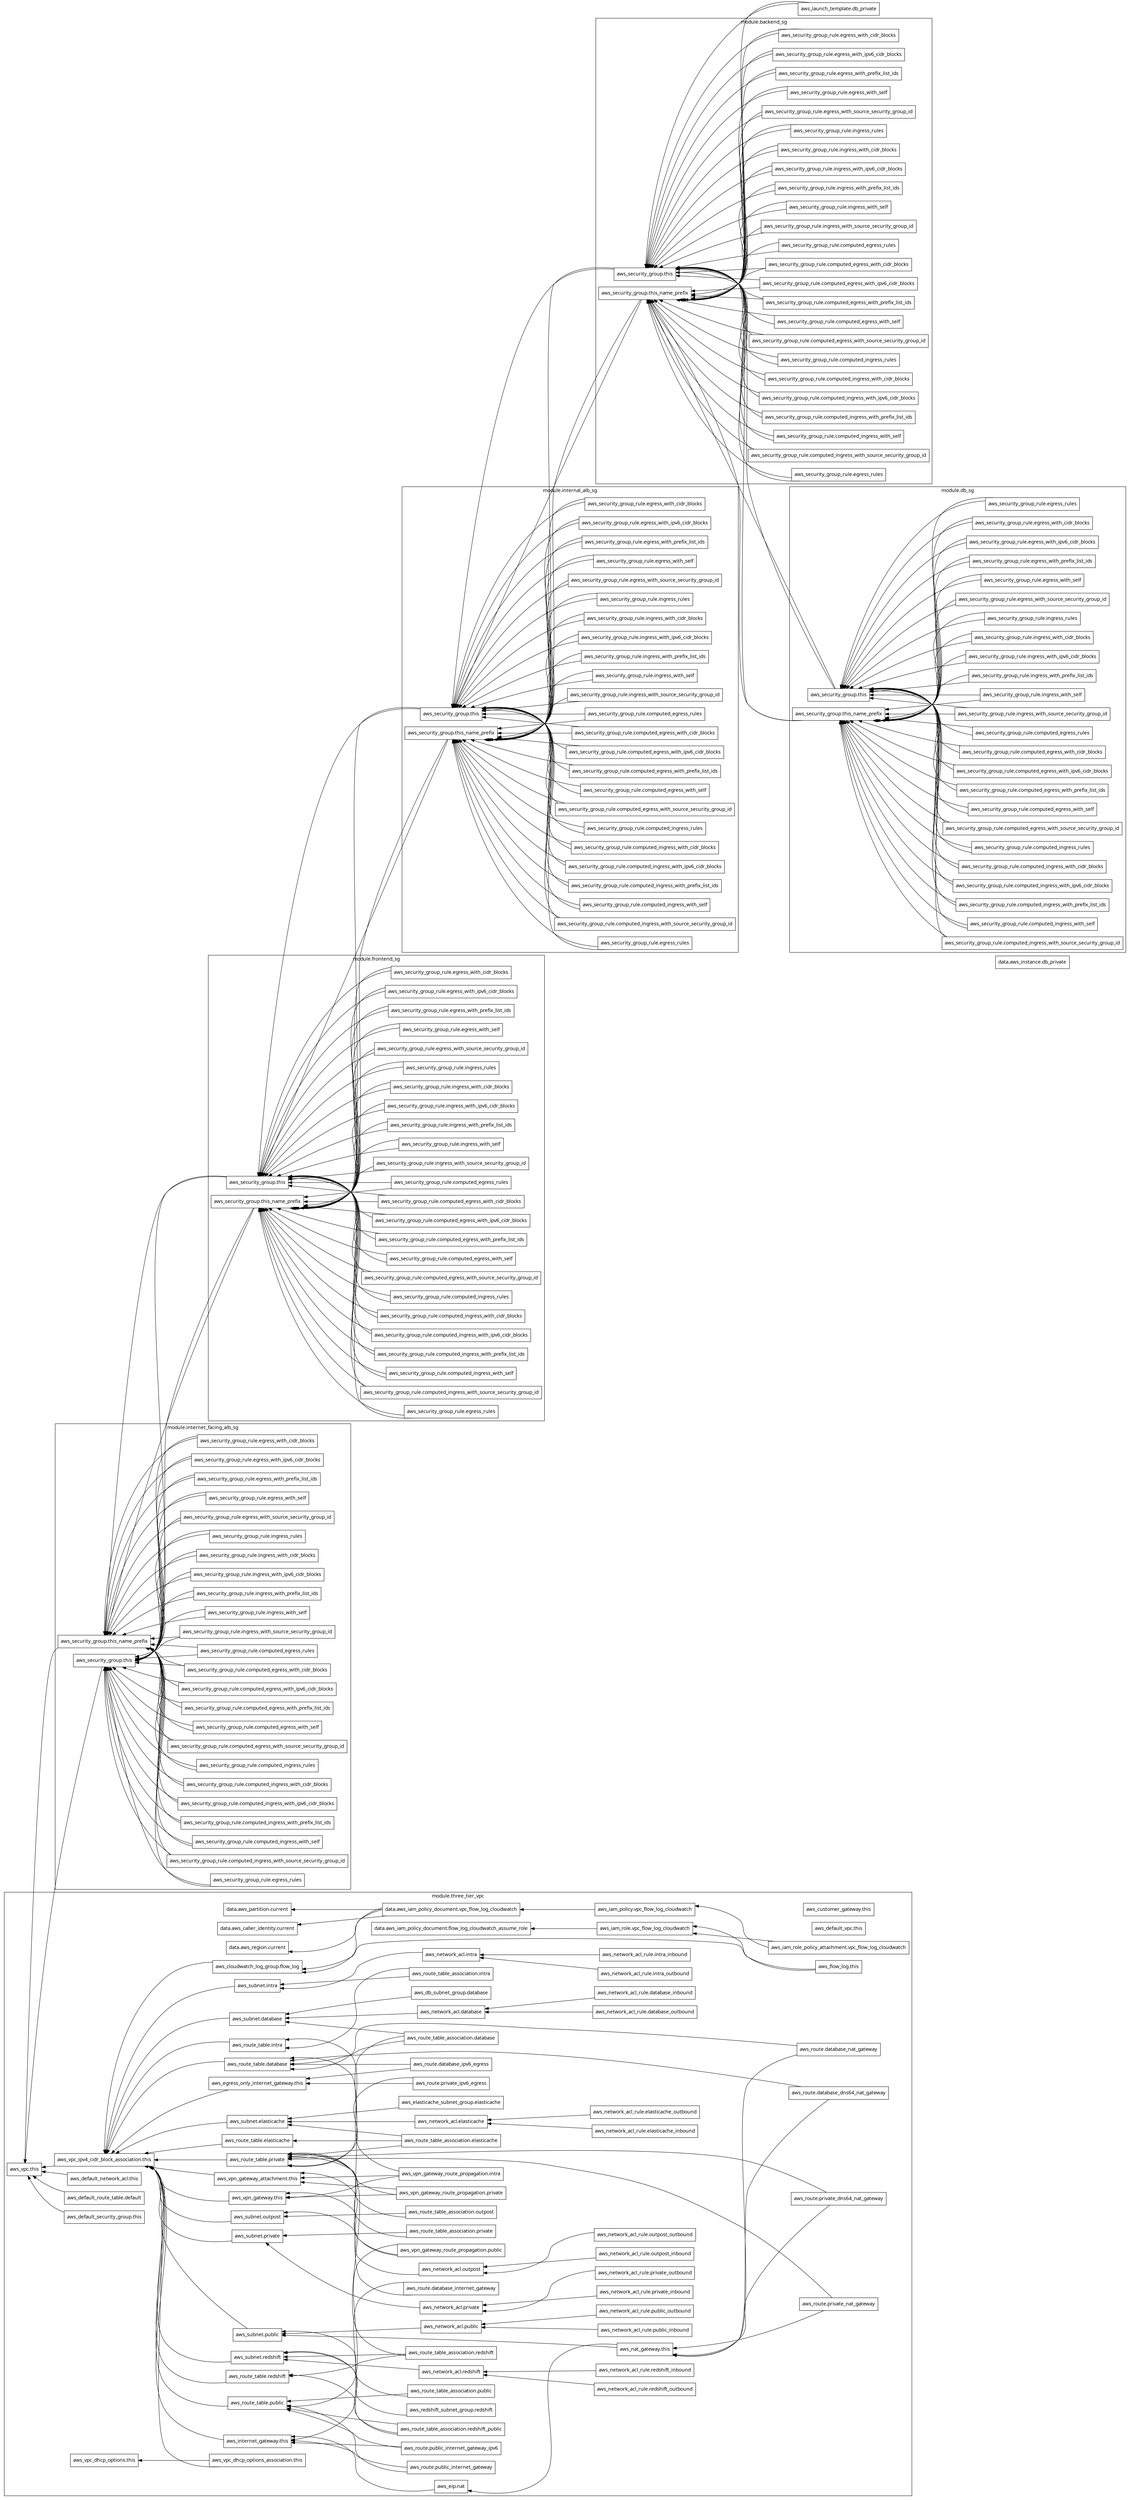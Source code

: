 digraph G {
  rankdir = "RL";
  node [shape = rect, fontname = "sans-serif"];
  "data.aws_instance.db_private" [label="data.aws_instance.db_private"];
  "aws_launch_template.db_private" [label="aws_launch_template.db_private"];
  subgraph "cluster_module.backend_sg" {
    label = "module.backend_sg"
    fontname = "sans-serif"
    "module.backend_sg.aws_security_group.this" [label="aws_security_group.this"];
    "module.backend_sg.aws_security_group.this_name_prefix" [label="aws_security_group.this_name_prefix"];
    "module.backend_sg.aws_security_group_rule.computed_egress_rules" [label="aws_security_group_rule.computed_egress_rules"];
    "module.backend_sg.aws_security_group_rule.computed_egress_with_cidr_blocks" [label="aws_security_group_rule.computed_egress_with_cidr_blocks"];
    "module.backend_sg.aws_security_group_rule.computed_egress_with_ipv6_cidr_blocks" [label="aws_security_group_rule.computed_egress_with_ipv6_cidr_blocks"];
    "module.backend_sg.aws_security_group_rule.computed_egress_with_prefix_list_ids" [label="aws_security_group_rule.computed_egress_with_prefix_list_ids"];
    "module.backend_sg.aws_security_group_rule.computed_egress_with_self" [label="aws_security_group_rule.computed_egress_with_self"];
    "module.backend_sg.aws_security_group_rule.computed_egress_with_source_security_group_id" [label="aws_security_group_rule.computed_egress_with_source_security_group_id"];
    "module.backend_sg.aws_security_group_rule.computed_ingress_rules" [label="aws_security_group_rule.computed_ingress_rules"];
    "module.backend_sg.aws_security_group_rule.computed_ingress_with_cidr_blocks" [label="aws_security_group_rule.computed_ingress_with_cidr_blocks"];
    "module.backend_sg.aws_security_group_rule.computed_ingress_with_ipv6_cidr_blocks" [label="aws_security_group_rule.computed_ingress_with_ipv6_cidr_blocks"];
    "module.backend_sg.aws_security_group_rule.computed_ingress_with_prefix_list_ids" [label="aws_security_group_rule.computed_ingress_with_prefix_list_ids"];
    "module.backend_sg.aws_security_group_rule.computed_ingress_with_self" [label="aws_security_group_rule.computed_ingress_with_self"];
    "module.backend_sg.aws_security_group_rule.computed_ingress_with_source_security_group_id" [label="aws_security_group_rule.computed_ingress_with_source_security_group_id"];
    "module.backend_sg.aws_security_group_rule.egress_rules" [label="aws_security_group_rule.egress_rules"];
    "module.backend_sg.aws_security_group_rule.egress_with_cidr_blocks" [label="aws_security_group_rule.egress_with_cidr_blocks"];
    "module.backend_sg.aws_security_group_rule.egress_with_ipv6_cidr_blocks" [label="aws_security_group_rule.egress_with_ipv6_cidr_blocks"];
    "module.backend_sg.aws_security_group_rule.egress_with_prefix_list_ids" [label="aws_security_group_rule.egress_with_prefix_list_ids"];
    "module.backend_sg.aws_security_group_rule.egress_with_self" [label="aws_security_group_rule.egress_with_self"];
    "module.backend_sg.aws_security_group_rule.egress_with_source_security_group_id" [label="aws_security_group_rule.egress_with_source_security_group_id"];
    "module.backend_sg.aws_security_group_rule.ingress_rules" [label="aws_security_group_rule.ingress_rules"];
    "module.backend_sg.aws_security_group_rule.ingress_with_cidr_blocks" [label="aws_security_group_rule.ingress_with_cidr_blocks"];
    "module.backend_sg.aws_security_group_rule.ingress_with_ipv6_cidr_blocks" [label="aws_security_group_rule.ingress_with_ipv6_cidr_blocks"];
    "module.backend_sg.aws_security_group_rule.ingress_with_prefix_list_ids" [label="aws_security_group_rule.ingress_with_prefix_list_ids"];
    "module.backend_sg.aws_security_group_rule.ingress_with_self" [label="aws_security_group_rule.ingress_with_self"];
    "module.backend_sg.aws_security_group_rule.ingress_with_source_security_group_id" [label="aws_security_group_rule.ingress_with_source_security_group_id"];
  }
  subgraph "cluster_module.db_sg" {
    label = "module.db_sg"
    fontname = "sans-serif"
    "module.db_sg.aws_security_group.this" [label="aws_security_group.this"];
    "module.db_sg.aws_security_group.this_name_prefix" [label="aws_security_group.this_name_prefix"];
    "module.db_sg.aws_security_group_rule.computed_egress_rules" [label="aws_security_group_rule.computed_egress_rules"];
    "module.db_sg.aws_security_group_rule.computed_egress_with_cidr_blocks" [label="aws_security_group_rule.computed_egress_with_cidr_blocks"];
    "module.db_sg.aws_security_group_rule.computed_egress_with_ipv6_cidr_blocks" [label="aws_security_group_rule.computed_egress_with_ipv6_cidr_blocks"];
    "module.db_sg.aws_security_group_rule.computed_egress_with_prefix_list_ids" [label="aws_security_group_rule.computed_egress_with_prefix_list_ids"];
    "module.db_sg.aws_security_group_rule.computed_egress_with_self" [label="aws_security_group_rule.computed_egress_with_self"];
    "module.db_sg.aws_security_group_rule.computed_egress_with_source_security_group_id" [label="aws_security_group_rule.computed_egress_with_source_security_group_id"];
    "module.db_sg.aws_security_group_rule.computed_ingress_rules" [label="aws_security_group_rule.computed_ingress_rules"];
    "module.db_sg.aws_security_group_rule.computed_ingress_with_cidr_blocks" [label="aws_security_group_rule.computed_ingress_with_cidr_blocks"];
    "module.db_sg.aws_security_group_rule.computed_ingress_with_ipv6_cidr_blocks" [label="aws_security_group_rule.computed_ingress_with_ipv6_cidr_blocks"];
    "module.db_sg.aws_security_group_rule.computed_ingress_with_prefix_list_ids" [label="aws_security_group_rule.computed_ingress_with_prefix_list_ids"];
    "module.db_sg.aws_security_group_rule.computed_ingress_with_self" [label="aws_security_group_rule.computed_ingress_with_self"];
    "module.db_sg.aws_security_group_rule.computed_ingress_with_source_security_group_id" [label="aws_security_group_rule.computed_ingress_with_source_security_group_id"];
    "module.db_sg.aws_security_group_rule.egress_rules" [label="aws_security_group_rule.egress_rules"];
    "module.db_sg.aws_security_group_rule.egress_with_cidr_blocks" [label="aws_security_group_rule.egress_with_cidr_blocks"];
    "module.db_sg.aws_security_group_rule.egress_with_ipv6_cidr_blocks" [label="aws_security_group_rule.egress_with_ipv6_cidr_blocks"];
    "module.db_sg.aws_security_group_rule.egress_with_prefix_list_ids" [label="aws_security_group_rule.egress_with_prefix_list_ids"];
    "module.db_sg.aws_security_group_rule.egress_with_self" [label="aws_security_group_rule.egress_with_self"];
    "module.db_sg.aws_security_group_rule.egress_with_source_security_group_id" [label="aws_security_group_rule.egress_with_source_security_group_id"];
    "module.db_sg.aws_security_group_rule.ingress_rules" [label="aws_security_group_rule.ingress_rules"];
    "module.db_sg.aws_security_group_rule.ingress_with_cidr_blocks" [label="aws_security_group_rule.ingress_with_cidr_blocks"];
    "module.db_sg.aws_security_group_rule.ingress_with_ipv6_cidr_blocks" [label="aws_security_group_rule.ingress_with_ipv6_cidr_blocks"];
    "module.db_sg.aws_security_group_rule.ingress_with_prefix_list_ids" [label="aws_security_group_rule.ingress_with_prefix_list_ids"];
    "module.db_sg.aws_security_group_rule.ingress_with_self" [label="aws_security_group_rule.ingress_with_self"];
    "module.db_sg.aws_security_group_rule.ingress_with_source_security_group_id" [label="aws_security_group_rule.ingress_with_source_security_group_id"];
  }
  subgraph "cluster_module.frontend_sg" {
    label = "module.frontend_sg"
    fontname = "sans-serif"
    "module.frontend_sg.aws_security_group.this" [label="aws_security_group.this"];
    "module.frontend_sg.aws_security_group.this_name_prefix" [label="aws_security_group.this_name_prefix"];
    "module.frontend_sg.aws_security_group_rule.computed_egress_rules" [label="aws_security_group_rule.computed_egress_rules"];
    "module.frontend_sg.aws_security_group_rule.computed_egress_with_cidr_blocks" [label="aws_security_group_rule.computed_egress_with_cidr_blocks"];
    "module.frontend_sg.aws_security_group_rule.computed_egress_with_ipv6_cidr_blocks" [label="aws_security_group_rule.computed_egress_with_ipv6_cidr_blocks"];
    "module.frontend_sg.aws_security_group_rule.computed_egress_with_prefix_list_ids" [label="aws_security_group_rule.computed_egress_with_prefix_list_ids"];
    "module.frontend_sg.aws_security_group_rule.computed_egress_with_self" [label="aws_security_group_rule.computed_egress_with_self"];
    "module.frontend_sg.aws_security_group_rule.computed_egress_with_source_security_group_id" [label="aws_security_group_rule.computed_egress_with_source_security_group_id"];
    "module.frontend_sg.aws_security_group_rule.computed_ingress_rules" [label="aws_security_group_rule.computed_ingress_rules"];
    "module.frontend_sg.aws_security_group_rule.computed_ingress_with_cidr_blocks" [label="aws_security_group_rule.computed_ingress_with_cidr_blocks"];
    "module.frontend_sg.aws_security_group_rule.computed_ingress_with_ipv6_cidr_blocks" [label="aws_security_group_rule.computed_ingress_with_ipv6_cidr_blocks"];
    "module.frontend_sg.aws_security_group_rule.computed_ingress_with_prefix_list_ids" [label="aws_security_group_rule.computed_ingress_with_prefix_list_ids"];
    "module.frontend_sg.aws_security_group_rule.computed_ingress_with_self" [label="aws_security_group_rule.computed_ingress_with_self"];
    "module.frontend_sg.aws_security_group_rule.computed_ingress_with_source_security_group_id" [label="aws_security_group_rule.computed_ingress_with_source_security_group_id"];
    "module.frontend_sg.aws_security_group_rule.egress_rules" [label="aws_security_group_rule.egress_rules"];
    "module.frontend_sg.aws_security_group_rule.egress_with_cidr_blocks" [label="aws_security_group_rule.egress_with_cidr_blocks"];
    "module.frontend_sg.aws_security_group_rule.egress_with_ipv6_cidr_blocks" [label="aws_security_group_rule.egress_with_ipv6_cidr_blocks"];
    "module.frontend_sg.aws_security_group_rule.egress_with_prefix_list_ids" [label="aws_security_group_rule.egress_with_prefix_list_ids"];
    "module.frontend_sg.aws_security_group_rule.egress_with_self" [label="aws_security_group_rule.egress_with_self"];
    "module.frontend_sg.aws_security_group_rule.egress_with_source_security_group_id" [label="aws_security_group_rule.egress_with_source_security_group_id"];
    "module.frontend_sg.aws_security_group_rule.ingress_rules" [label="aws_security_group_rule.ingress_rules"];
    "module.frontend_sg.aws_security_group_rule.ingress_with_cidr_blocks" [label="aws_security_group_rule.ingress_with_cidr_blocks"];
    "module.frontend_sg.aws_security_group_rule.ingress_with_ipv6_cidr_blocks" [label="aws_security_group_rule.ingress_with_ipv6_cidr_blocks"];
    "module.frontend_sg.aws_security_group_rule.ingress_with_prefix_list_ids" [label="aws_security_group_rule.ingress_with_prefix_list_ids"];
    "module.frontend_sg.aws_security_group_rule.ingress_with_self" [label="aws_security_group_rule.ingress_with_self"];
    "module.frontend_sg.aws_security_group_rule.ingress_with_source_security_group_id" [label="aws_security_group_rule.ingress_with_source_security_group_id"];
  }
  subgraph "cluster_module.internal_alb_sg" {
    label = "module.internal_alb_sg"
    fontname = "sans-serif"
    "module.internal_alb_sg.aws_security_group.this" [label="aws_security_group.this"];
    "module.internal_alb_sg.aws_security_group.this_name_prefix" [label="aws_security_group.this_name_prefix"];
    "module.internal_alb_sg.aws_security_group_rule.computed_egress_rules" [label="aws_security_group_rule.computed_egress_rules"];
    "module.internal_alb_sg.aws_security_group_rule.computed_egress_with_cidr_blocks" [label="aws_security_group_rule.computed_egress_with_cidr_blocks"];
    "module.internal_alb_sg.aws_security_group_rule.computed_egress_with_ipv6_cidr_blocks" [label="aws_security_group_rule.computed_egress_with_ipv6_cidr_blocks"];
    "module.internal_alb_sg.aws_security_group_rule.computed_egress_with_prefix_list_ids" [label="aws_security_group_rule.computed_egress_with_prefix_list_ids"];
    "module.internal_alb_sg.aws_security_group_rule.computed_egress_with_self" [label="aws_security_group_rule.computed_egress_with_self"];
    "module.internal_alb_sg.aws_security_group_rule.computed_egress_with_source_security_group_id" [label="aws_security_group_rule.computed_egress_with_source_security_group_id"];
    "module.internal_alb_sg.aws_security_group_rule.computed_ingress_rules" [label="aws_security_group_rule.computed_ingress_rules"];
    "module.internal_alb_sg.aws_security_group_rule.computed_ingress_with_cidr_blocks" [label="aws_security_group_rule.computed_ingress_with_cidr_blocks"];
    "module.internal_alb_sg.aws_security_group_rule.computed_ingress_with_ipv6_cidr_blocks" [label="aws_security_group_rule.computed_ingress_with_ipv6_cidr_blocks"];
    "module.internal_alb_sg.aws_security_group_rule.computed_ingress_with_prefix_list_ids" [label="aws_security_group_rule.computed_ingress_with_prefix_list_ids"];
    "module.internal_alb_sg.aws_security_group_rule.computed_ingress_with_self" [label="aws_security_group_rule.computed_ingress_with_self"];
    "module.internal_alb_sg.aws_security_group_rule.computed_ingress_with_source_security_group_id" [label="aws_security_group_rule.computed_ingress_with_source_security_group_id"];
    "module.internal_alb_sg.aws_security_group_rule.egress_rules" [label="aws_security_group_rule.egress_rules"];
    "module.internal_alb_sg.aws_security_group_rule.egress_with_cidr_blocks" [label="aws_security_group_rule.egress_with_cidr_blocks"];
    "module.internal_alb_sg.aws_security_group_rule.egress_with_ipv6_cidr_blocks" [label="aws_security_group_rule.egress_with_ipv6_cidr_blocks"];
    "module.internal_alb_sg.aws_security_group_rule.egress_with_prefix_list_ids" [label="aws_security_group_rule.egress_with_prefix_list_ids"];
    "module.internal_alb_sg.aws_security_group_rule.egress_with_self" [label="aws_security_group_rule.egress_with_self"];
    "module.internal_alb_sg.aws_security_group_rule.egress_with_source_security_group_id" [label="aws_security_group_rule.egress_with_source_security_group_id"];
    "module.internal_alb_sg.aws_security_group_rule.ingress_rules" [label="aws_security_group_rule.ingress_rules"];
    "module.internal_alb_sg.aws_security_group_rule.ingress_with_cidr_blocks" [label="aws_security_group_rule.ingress_with_cidr_blocks"];
    "module.internal_alb_sg.aws_security_group_rule.ingress_with_ipv6_cidr_blocks" [label="aws_security_group_rule.ingress_with_ipv6_cidr_blocks"];
    "module.internal_alb_sg.aws_security_group_rule.ingress_with_prefix_list_ids" [label="aws_security_group_rule.ingress_with_prefix_list_ids"];
    "module.internal_alb_sg.aws_security_group_rule.ingress_with_self" [label="aws_security_group_rule.ingress_with_self"];
    "module.internal_alb_sg.aws_security_group_rule.ingress_with_source_security_group_id" [label="aws_security_group_rule.ingress_with_source_security_group_id"];
  }
  subgraph "cluster_module.internet_facing_alb_sg" {
    label = "module.internet_facing_alb_sg"
    fontname = "sans-serif"
    "module.internet_facing_alb_sg.aws_security_group.this" [label="aws_security_group.this"];
    "module.internet_facing_alb_sg.aws_security_group.this_name_prefix" [label="aws_security_group.this_name_prefix"];
    "module.internet_facing_alb_sg.aws_security_group_rule.computed_egress_rules" [label="aws_security_group_rule.computed_egress_rules"];
    "module.internet_facing_alb_sg.aws_security_group_rule.computed_egress_with_cidr_blocks" [label="aws_security_group_rule.computed_egress_with_cidr_blocks"];
    "module.internet_facing_alb_sg.aws_security_group_rule.computed_egress_with_ipv6_cidr_blocks" [label="aws_security_group_rule.computed_egress_with_ipv6_cidr_blocks"];
    "module.internet_facing_alb_sg.aws_security_group_rule.computed_egress_with_prefix_list_ids" [label="aws_security_group_rule.computed_egress_with_prefix_list_ids"];
    "module.internet_facing_alb_sg.aws_security_group_rule.computed_egress_with_self" [label="aws_security_group_rule.computed_egress_with_self"];
    "module.internet_facing_alb_sg.aws_security_group_rule.computed_egress_with_source_security_group_id" [label="aws_security_group_rule.computed_egress_with_source_security_group_id"];
    "module.internet_facing_alb_sg.aws_security_group_rule.computed_ingress_rules" [label="aws_security_group_rule.computed_ingress_rules"];
    "module.internet_facing_alb_sg.aws_security_group_rule.computed_ingress_with_cidr_blocks" [label="aws_security_group_rule.computed_ingress_with_cidr_blocks"];
    "module.internet_facing_alb_sg.aws_security_group_rule.computed_ingress_with_ipv6_cidr_blocks" [label="aws_security_group_rule.computed_ingress_with_ipv6_cidr_blocks"];
    "module.internet_facing_alb_sg.aws_security_group_rule.computed_ingress_with_prefix_list_ids" [label="aws_security_group_rule.computed_ingress_with_prefix_list_ids"];
    "module.internet_facing_alb_sg.aws_security_group_rule.computed_ingress_with_self" [label="aws_security_group_rule.computed_ingress_with_self"];
    "module.internet_facing_alb_sg.aws_security_group_rule.computed_ingress_with_source_security_group_id" [label="aws_security_group_rule.computed_ingress_with_source_security_group_id"];
    "module.internet_facing_alb_sg.aws_security_group_rule.egress_rules" [label="aws_security_group_rule.egress_rules"];
    "module.internet_facing_alb_sg.aws_security_group_rule.egress_with_cidr_blocks" [label="aws_security_group_rule.egress_with_cidr_blocks"];
    "module.internet_facing_alb_sg.aws_security_group_rule.egress_with_ipv6_cidr_blocks" [label="aws_security_group_rule.egress_with_ipv6_cidr_blocks"];
    "module.internet_facing_alb_sg.aws_security_group_rule.egress_with_prefix_list_ids" [label="aws_security_group_rule.egress_with_prefix_list_ids"];
    "module.internet_facing_alb_sg.aws_security_group_rule.egress_with_self" [label="aws_security_group_rule.egress_with_self"];
    "module.internet_facing_alb_sg.aws_security_group_rule.egress_with_source_security_group_id" [label="aws_security_group_rule.egress_with_source_security_group_id"];
    "module.internet_facing_alb_sg.aws_security_group_rule.ingress_rules" [label="aws_security_group_rule.ingress_rules"];
    "module.internet_facing_alb_sg.aws_security_group_rule.ingress_with_cidr_blocks" [label="aws_security_group_rule.ingress_with_cidr_blocks"];
    "module.internet_facing_alb_sg.aws_security_group_rule.ingress_with_ipv6_cidr_blocks" [label="aws_security_group_rule.ingress_with_ipv6_cidr_blocks"];
    "module.internet_facing_alb_sg.aws_security_group_rule.ingress_with_prefix_list_ids" [label="aws_security_group_rule.ingress_with_prefix_list_ids"];
    "module.internet_facing_alb_sg.aws_security_group_rule.ingress_with_self" [label="aws_security_group_rule.ingress_with_self"];
    "module.internet_facing_alb_sg.aws_security_group_rule.ingress_with_source_security_group_id" [label="aws_security_group_rule.ingress_with_source_security_group_id"];
  }
  subgraph "cluster_module.three_tier_vpc" {
    label = "module.three_tier_vpc"
    fontname = "sans-serif"
    "module.three_tier_vpc.data.aws_caller_identity.current" [label="data.aws_caller_identity.current"];
    "module.three_tier_vpc.data.aws_iam_policy_document.flow_log_cloudwatch_assume_role" [label="data.aws_iam_policy_document.flow_log_cloudwatch_assume_role"];
    "module.three_tier_vpc.data.aws_iam_policy_document.vpc_flow_log_cloudwatch" [label="data.aws_iam_policy_document.vpc_flow_log_cloudwatch"];
    "module.three_tier_vpc.data.aws_partition.current" [label="data.aws_partition.current"];
    "module.three_tier_vpc.data.aws_region.current" [label="data.aws_region.current"];
    "module.three_tier_vpc.aws_cloudwatch_log_group.flow_log" [label="aws_cloudwatch_log_group.flow_log"];
    "module.three_tier_vpc.aws_customer_gateway.this" [label="aws_customer_gateway.this"];
    "module.three_tier_vpc.aws_db_subnet_group.database" [label="aws_db_subnet_group.database"];
    "module.three_tier_vpc.aws_default_network_acl.this" [label="aws_default_network_acl.this"];
    "module.three_tier_vpc.aws_default_route_table.default" [label="aws_default_route_table.default"];
    "module.three_tier_vpc.aws_default_security_group.this" [label="aws_default_security_group.this"];
    "module.three_tier_vpc.aws_default_vpc.this" [label="aws_default_vpc.this"];
    "module.three_tier_vpc.aws_egress_only_internet_gateway.this" [label="aws_egress_only_internet_gateway.this"];
    "module.three_tier_vpc.aws_eip.nat" [label="aws_eip.nat"];
    "module.three_tier_vpc.aws_elasticache_subnet_group.elasticache" [label="aws_elasticache_subnet_group.elasticache"];
    "module.three_tier_vpc.aws_flow_log.this" [label="aws_flow_log.this"];
    "module.three_tier_vpc.aws_iam_policy.vpc_flow_log_cloudwatch" [label="aws_iam_policy.vpc_flow_log_cloudwatch"];
    "module.three_tier_vpc.aws_iam_role.vpc_flow_log_cloudwatch" [label="aws_iam_role.vpc_flow_log_cloudwatch"];
    "module.three_tier_vpc.aws_iam_role_policy_attachment.vpc_flow_log_cloudwatch" [label="aws_iam_role_policy_attachment.vpc_flow_log_cloudwatch"];
    "module.three_tier_vpc.aws_internet_gateway.this" [label="aws_internet_gateway.this"];
    "module.three_tier_vpc.aws_nat_gateway.this" [label="aws_nat_gateway.this"];
    "module.three_tier_vpc.aws_network_acl.database" [label="aws_network_acl.database"];
    "module.three_tier_vpc.aws_network_acl.elasticache" [label="aws_network_acl.elasticache"];
    "module.three_tier_vpc.aws_network_acl.intra" [label="aws_network_acl.intra"];
    "module.three_tier_vpc.aws_network_acl.outpost" [label="aws_network_acl.outpost"];
    "module.three_tier_vpc.aws_network_acl.private" [label="aws_network_acl.private"];
    "module.three_tier_vpc.aws_network_acl.public" [label="aws_network_acl.public"];
    "module.three_tier_vpc.aws_network_acl.redshift" [label="aws_network_acl.redshift"];
    "module.three_tier_vpc.aws_network_acl_rule.database_inbound" [label="aws_network_acl_rule.database_inbound"];
    "module.three_tier_vpc.aws_network_acl_rule.database_outbound" [label="aws_network_acl_rule.database_outbound"];
    "module.three_tier_vpc.aws_network_acl_rule.elasticache_inbound" [label="aws_network_acl_rule.elasticache_inbound"];
    "module.three_tier_vpc.aws_network_acl_rule.elasticache_outbound" [label="aws_network_acl_rule.elasticache_outbound"];
    "module.three_tier_vpc.aws_network_acl_rule.intra_inbound" [label="aws_network_acl_rule.intra_inbound"];
    "module.three_tier_vpc.aws_network_acl_rule.intra_outbound" [label="aws_network_acl_rule.intra_outbound"];
    "module.three_tier_vpc.aws_network_acl_rule.outpost_inbound" [label="aws_network_acl_rule.outpost_inbound"];
    "module.three_tier_vpc.aws_network_acl_rule.outpost_outbound" [label="aws_network_acl_rule.outpost_outbound"];
    "module.three_tier_vpc.aws_network_acl_rule.private_inbound" [label="aws_network_acl_rule.private_inbound"];
    "module.three_tier_vpc.aws_network_acl_rule.private_outbound" [label="aws_network_acl_rule.private_outbound"];
    "module.three_tier_vpc.aws_network_acl_rule.public_inbound" [label="aws_network_acl_rule.public_inbound"];
    "module.three_tier_vpc.aws_network_acl_rule.public_outbound" [label="aws_network_acl_rule.public_outbound"];
    "module.three_tier_vpc.aws_network_acl_rule.redshift_inbound" [label="aws_network_acl_rule.redshift_inbound"];
    "module.three_tier_vpc.aws_network_acl_rule.redshift_outbound" [label="aws_network_acl_rule.redshift_outbound"];
    "module.three_tier_vpc.aws_redshift_subnet_group.redshift" [label="aws_redshift_subnet_group.redshift"];
    "module.three_tier_vpc.aws_route.database_dns64_nat_gateway" [label="aws_route.database_dns64_nat_gateway"];
    "module.three_tier_vpc.aws_route.database_internet_gateway" [label="aws_route.database_internet_gateway"];
    "module.three_tier_vpc.aws_route.database_ipv6_egress" [label="aws_route.database_ipv6_egress"];
    "module.three_tier_vpc.aws_route.database_nat_gateway" [label="aws_route.database_nat_gateway"];
    "module.three_tier_vpc.aws_route.private_dns64_nat_gateway" [label="aws_route.private_dns64_nat_gateway"];
    "module.three_tier_vpc.aws_route.private_ipv6_egress" [label="aws_route.private_ipv6_egress"];
    "module.three_tier_vpc.aws_route.private_nat_gateway" [label="aws_route.private_nat_gateway"];
    "module.three_tier_vpc.aws_route.public_internet_gateway" [label="aws_route.public_internet_gateway"];
    "module.three_tier_vpc.aws_route.public_internet_gateway_ipv6" [label="aws_route.public_internet_gateway_ipv6"];
    "module.three_tier_vpc.aws_route_table.database" [label="aws_route_table.database"];
    "module.three_tier_vpc.aws_route_table.elasticache" [label="aws_route_table.elasticache"];
    "module.three_tier_vpc.aws_route_table.intra" [label="aws_route_table.intra"];
    "module.three_tier_vpc.aws_route_table.private" [label="aws_route_table.private"];
    "module.three_tier_vpc.aws_route_table.public" [label="aws_route_table.public"];
    "module.three_tier_vpc.aws_route_table.redshift" [label="aws_route_table.redshift"];
    "module.three_tier_vpc.aws_route_table_association.database" [label="aws_route_table_association.database"];
    "module.three_tier_vpc.aws_route_table_association.elasticache" [label="aws_route_table_association.elasticache"];
    "module.three_tier_vpc.aws_route_table_association.intra" [label="aws_route_table_association.intra"];
    "module.three_tier_vpc.aws_route_table_association.outpost" [label="aws_route_table_association.outpost"];
    "module.three_tier_vpc.aws_route_table_association.private" [label="aws_route_table_association.private"];
    "module.three_tier_vpc.aws_route_table_association.public" [label="aws_route_table_association.public"];
    "module.three_tier_vpc.aws_route_table_association.redshift" [label="aws_route_table_association.redshift"];
    "module.three_tier_vpc.aws_route_table_association.redshift_public" [label="aws_route_table_association.redshift_public"];
    "module.three_tier_vpc.aws_subnet.database" [label="aws_subnet.database"];
    "module.three_tier_vpc.aws_subnet.elasticache" [label="aws_subnet.elasticache"];
    "module.three_tier_vpc.aws_subnet.intra" [label="aws_subnet.intra"];
    "module.three_tier_vpc.aws_subnet.outpost" [label="aws_subnet.outpost"];
    "module.three_tier_vpc.aws_subnet.private" [label="aws_subnet.private"];
    "module.three_tier_vpc.aws_subnet.public" [label="aws_subnet.public"];
    "module.three_tier_vpc.aws_subnet.redshift" [label="aws_subnet.redshift"];
    "module.three_tier_vpc.aws_vpc.this" [label="aws_vpc.this"];
    "module.three_tier_vpc.aws_vpc_dhcp_options.this" [label="aws_vpc_dhcp_options.this"];
    "module.three_tier_vpc.aws_vpc_dhcp_options_association.this" [label="aws_vpc_dhcp_options_association.this"];
    "module.three_tier_vpc.aws_vpc_ipv4_cidr_block_association.this" [label="aws_vpc_ipv4_cidr_block_association.this"];
    "module.three_tier_vpc.aws_vpn_gateway.this" [label="aws_vpn_gateway.this"];
    "module.three_tier_vpc.aws_vpn_gateway_attachment.this" [label="aws_vpn_gateway_attachment.this"];
    "module.three_tier_vpc.aws_vpn_gateway_route_propagation.intra" [label="aws_vpn_gateway_route_propagation.intra"];
    "module.three_tier_vpc.aws_vpn_gateway_route_propagation.private" [label="aws_vpn_gateway_route_propagation.private"];
    "module.three_tier_vpc.aws_vpn_gateway_route_propagation.public" [label="aws_vpn_gateway_route_propagation.public"];
  }
  "aws_launch_template.db_private" -> "module.backend_sg.aws_security_group.this";
  "aws_launch_template.db_private" -> "module.backend_sg.aws_security_group.this_name_prefix";
  "module.backend_sg.aws_security_group.this" -> "module.internal_alb_sg.aws_security_group.this";
  "module.backend_sg.aws_security_group.this" -> "module.internal_alb_sg.aws_security_group.this_name_prefix";
  "module.backend_sg.aws_security_group.this_name_prefix" -> "module.internal_alb_sg.aws_security_group.this";
  "module.backend_sg.aws_security_group.this_name_prefix" -> "module.internal_alb_sg.aws_security_group.this_name_prefix";
  "module.backend_sg.aws_security_group_rule.computed_egress_rules" -> "module.backend_sg.aws_security_group.this";
  "module.backend_sg.aws_security_group_rule.computed_egress_rules" -> "module.backend_sg.aws_security_group.this_name_prefix";
  "module.backend_sg.aws_security_group_rule.computed_egress_with_cidr_blocks" -> "module.backend_sg.aws_security_group.this";
  "module.backend_sg.aws_security_group_rule.computed_egress_with_cidr_blocks" -> "module.backend_sg.aws_security_group.this_name_prefix";
  "module.backend_sg.aws_security_group_rule.computed_egress_with_ipv6_cidr_blocks" -> "module.backend_sg.aws_security_group.this";
  "module.backend_sg.aws_security_group_rule.computed_egress_with_ipv6_cidr_blocks" -> "module.backend_sg.aws_security_group.this_name_prefix";
  "module.backend_sg.aws_security_group_rule.computed_egress_with_prefix_list_ids" -> "module.backend_sg.aws_security_group.this";
  "module.backend_sg.aws_security_group_rule.computed_egress_with_prefix_list_ids" -> "module.backend_sg.aws_security_group.this_name_prefix";
  "module.backend_sg.aws_security_group_rule.computed_egress_with_self" -> "module.backend_sg.aws_security_group.this";
  "module.backend_sg.aws_security_group_rule.computed_egress_with_self" -> "module.backend_sg.aws_security_group.this_name_prefix";
  "module.backend_sg.aws_security_group_rule.computed_egress_with_source_security_group_id" -> "module.backend_sg.aws_security_group.this";
  "module.backend_sg.aws_security_group_rule.computed_egress_with_source_security_group_id" -> "module.backend_sg.aws_security_group.this_name_prefix";
  "module.backend_sg.aws_security_group_rule.computed_ingress_rules" -> "module.backend_sg.aws_security_group.this";
  "module.backend_sg.aws_security_group_rule.computed_ingress_rules" -> "module.backend_sg.aws_security_group.this_name_prefix";
  "module.backend_sg.aws_security_group_rule.computed_ingress_with_cidr_blocks" -> "module.backend_sg.aws_security_group.this";
  "module.backend_sg.aws_security_group_rule.computed_ingress_with_cidr_blocks" -> "module.backend_sg.aws_security_group.this_name_prefix";
  "module.backend_sg.aws_security_group_rule.computed_ingress_with_ipv6_cidr_blocks" -> "module.backend_sg.aws_security_group.this";
  "module.backend_sg.aws_security_group_rule.computed_ingress_with_ipv6_cidr_blocks" -> "module.backend_sg.aws_security_group.this_name_prefix";
  "module.backend_sg.aws_security_group_rule.computed_ingress_with_prefix_list_ids" -> "module.backend_sg.aws_security_group.this";
  "module.backend_sg.aws_security_group_rule.computed_ingress_with_prefix_list_ids" -> "module.backend_sg.aws_security_group.this_name_prefix";
  "module.backend_sg.aws_security_group_rule.computed_ingress_with_self" -> "module.backend_sg.aws_security_group.this";
  "module.backend_sg.aws_security_group_rule.computed_ingress_with_self" -> "module.backend_sg.aws_security_group.this_name_prefix";
  "module.backend_sg.aws_security_group_rule.computed_ingress_with_source_security_group_id" -> "module.backend_sg.aws_security_group.this";
  "module.backend_sg.aws_security_group_rule.computed_ingress_with_source_security_group_id" -> "module.backend_sg.aws_security_group.this_name_prefix";
  "module.backend_sg.aws_security_group_rule.egress_rules" -> "module.backend_sg.aws_security_group.this";
  "module.backend_sg.aws_security_group_rule.egress_rules" -> "module.backend_sg.aws_security_group.this_name_prefix";
  "module.backend_sg.aws_security_group_rule.egress_with_cidr_blocks" -> "module.backend_sg.aws_security_group.this";
  "module.backend_sg.aws_security_group_rule.egress_with_cidr_blocks" -> "module.backend_sg.aws_security_group.this_name_prefix";
  "module.backend_sg.aws_security_group_rule.egress_with_ipv6_cidr_blocks" -> "module.backend_sg.aws_security_group.this";
  "module.backend_sg.aws_security_group_rule.egress_with_ipv6_cidr_blocks" -> "module.backend_sg.aws_security_group.this_name_prefix";
  "module.backend_sg.aws_security_group_rule.egress_with_prefix_list_ids" -> "module.backend_sg.aws_security_group.this";
  "module.backend_sg.aws_security_group_rule.egress_with_prefix_list_ids" -> "module.backend_sg.aws_security_group.this_name_prefix";
  "module.backend_sg.aws_security_group_rule.egress_with_self" -> "module.backend_sg.aws_security_group.this";
  "module.backend_sg.aws_security_group_rule.egress_with_self" -> "module.backend_sg.aws_security_group.this_name_prefix";
  "module.backend_sg.aws_security_group_rule.egress_with_source_security_group_id" -> "module.backend_sg.aws_security_group.this";
  "module.backend_sg.aws_security_group_rule.egress_with_source_security_group_id" -> "module.backend_sg.aws_security_group.this_name_prefix";
  "module.backend_sg.aws_security_group_rule.ingress_rules" -> "module.backend_sg.aws_security_group.this";
  "module.backend_sg.aws_security_group_rule.ingress_rules" -> "module.backend_sg.aws_security_group.this_name_prefix";
  "module.backend_sg.aws_security_group_rule.ingress_with_cidr_blocks" -> "module.backend_sg.aws_security_group.this";
  "module.backend_sg.aws_security_group_rule.ingress_with_cidr_blocks" -> "module.backend_sg.aws_security_group.this_name_prefix";
  "module.backend_sg.aws_security_group_rule.ingress_with_ipv6_cidr_blocks" -> "module.backend_sg.aws_security_group.this";
  "module.backend_sg.aws_security_group_rule.ingress_with_ipv6_cidr_blocks" -> "module.backend_sg.aws_security_group.this_name_prefix";
  "module.backend_sg.aws_security_group_rule.ingress_with_prefix_list_ids" -> "module.backend_sg.aws_security_group.this";
  "module.backend_sg.aws_security_group_rule.ingress_with_prefix_list_ids" -> "module.backend_sg.aws_security_group.this_name_prefix";
  "module.backend_sg.aws_security_group_rule.ingress_with_self" -> "module.backend_sg.aws_security_group.this";
  "module.backend_sg.aws_security_group_rule.ingress_with_self" -> "module.backend_sg.aws_security_group.this_name_prefix";
  "module.backend_sg.aws_security_group_rule.ingress_with_source_security_group_id" -> "module.backend_sg.aws_security_group.this";
  "module.backend_sg.aws_security_group_rule.ingress_with_source_security_group_id" -> "module.backend_sg.aws_security_group.this_name_prefix";
  "module.db_sg.aws_security_group.this" -> "module.backend_sg.aws_security_group.this";
  "module.db_sg.aws_security_group.this" -> "module.backend_sg.aws_security_group.this_name_prefix";
  "module.db_sg.aws_security_group.this_name_prefix" -> "module.backend_sg.aws_security_group.this";
  "module.db_sg.aws_security_group.this_name_prefix" -> "module.backend_sg.aws_security_group.this_name_prefix";
  "module.db_sg.aws_security_group_rule.computed_egress_rules" -> "module.db_sg.aws_security_group.this";
  "module.db_sg.aws_security_group_rule.computed_egress_rules" -> "module.db_sg.aws_security_group.this_name_prefix";
  "module.db_sg.aws_security_group_rule.computed_egress_with_cidr_blocks" -> "module.db_sg.aws_security_group.this";
  "module.db_sg.aws_security_group_rule.computed_egress_with_cidr_blocks" -> "module.db_sg.aws_security_group.this_name_prefix";
  "module.db_sg.aws_security_group_rule.computed_egress_with_ipv6_cidr_blocks" -> "module.db_sg.aws_security_group.this";
  "module.db_sg.aws_security_group_rule.computed_egress_with_ipv6_cidr_blocks" -> "module.db_sg.aws_security_group.this_name_prefix";
  "module.db_sg.aws_security_group_rule.computed_egress_with_prefix_list_ids" -> "module.db_sg.aws_security_group.this";
  "module.db_sg.aws_security_group_rule.computed_egress_with_prefix_list_ids" -> "module.db_sg.aws_security_group.this_name_prefix";
  "module.db_sg.aws_security_group_rule.computed_egress_with_self" -> "module.db_sg.aws_security_group.this";
  "module.db_sg.aws_security_group_rule.computed_egress_with_self" -> "module.db_sg.aws_security_group.this_name_prefix";
  "module.db_sg.aws_security_group_rule.computed_egress_with_source_security_group_id" -> "module.db_sg.aws_security_group.this";
  "module.db_sg.aws_security_group_rule.computed_egress_with_source_security_group_id" -> "module.db_sg.aws_security_group.this_name_prefix";
  "module.db_sg.aws_security_group_rule.computed_ingress_rules" -> "module.db_sg.aws_security_group.this";
  "module.db_sg.aws_security_group_rule.computed_ingress_rules" -> "module.db_sg.aws_security_group.this_name_prefix";
  "module.db_sg.aws_security_group_rule.computed_ingress_with_cidr_blocks" -> "module.db_sg.aws_security_group.this";
  "module.db_sg.aws_security_group_rule.computed_ingress_with_cidr_blocks" -> "module.db_sg.aws_security_group.this_name_prefix";
  "module.db_sg.aws_security_group_rule.computed_ingress_with_ipv6_cidr_blocks" -> "module.db_sg.aws_security_group.this";
  "module.db_sg.aws_security_group_rule.computed_ingress_with_ipv6_cidr_blocks" -> "module.db_sg.aws_security_group.this_name_prefix";
  "module.db_sg.aws_security_group_rule.computed_ingress_with_prefix_list_ids" -> "module.db_sg.aws_security_group.this";
  "module.db_sg.aws_security_group_rule.computed_ingress_with_prefix_list_ids" -> "module.db_sg.aws_security_group.this_name_prefix";
  "module.db_sg.aws_security_group_rule.computed_ingress_with_self" -> "module.db_sg.aws_security_group.this";
  "module.db_sg.aws_security_group_rule.computed_ingress_with_self" -> "module.db_sg.aws_security_group.this_name_prefix";
  "module.db_sg.aws_security_group_rule.computed_ingress_with_source_security_group_id" -> "module.db_sg.aws_security_group.this";
  "module.db_sg.aws_security_group_rule.computed_ingress_with_source_security_group_id" -> "module.db_sg.aws_security_group.this_name_prefix";
  "module.db_sg.aws_security_group_rule.egress_rules" -> "module.db_sg.aws_security_group.this";
  "module.db_sg.aws_security_group_rule.egress_rules" -> "module.db_sg.aws_security_group.this_name_prefix";
  "module.db_sg.aws_security_group_rule.egress_with_cidr_blocks" -> "module.db_sg.aws_security_group.this";
  "module.db_sg.aws_security_group_rule.egress_with_cidr_blocks" -> "module.db_sg.aws_security_group.this_name_prefix";
  "module.db_sg.aws_security_group_rule.egress_with_ipv6_cidr_blocks" -> "module.db_sg.aws_security_group.this";
  "module.db_sg.aws_security_group_rule.egress_with_ipv6_cidr_blocks" -> "module.db_sg.aws_security_group.this_name_prefix";
  "module.db_sg.aws_security_group_rule.egress_with_prefix_list_ids" -> "module.db_sg.aws_security_group.this";
  "module.db_sg.aws_security_group_rule.egress_with_prefix_list_ids" -> "module.db_sg.aws_security_group.this_name_prefix";
  "module.db_sg.aws_security_group_rule.egress_with_self" -> "module.db_sg.aws_security_group.this";
  "module.db_sg.aws_security_group_rule.egress_with_self" -> "module.db_sg.aws_security_group.this_name_prefix";
  "module.db_sg.aws_security_group_rule.egress_with_source_security_group_id" -> "module.db_sg.aws_security_group.this";
  "module.db_sg.aws_security_group_rule.egress_with_source_security_group_id" -> "module.db_sg.aws_security_group.this_name_prefix";
  "module.db_sg.aws_security_group_rule.ingress_rules" -> "module.db_sg.aws_security_group.this";
  "module.db_sg.aws_security_group_rule.ingress_rules" -> "module.db_sg.aws_security_group.this_name_prefix";
  "module.db_sg.aws_security_group_rule.ingress_with_cidr_blocks" -> "module.db_sg.aws_security_group.this";
  "module.db_sg.aws_security_group_rule.ingress_with_cidr_blocks" -> "module.db_sg.aws_security_group.this_name_prefix";
  "module.db_sg.aws_security_group_rule.ingress_with_ipv6_cidr_blocks" -> "module.db_sg.aws_security_group.this";
  "module.db_sg.aws_security_group_rule.ingress_with_ipv6_cidr_blocks" -> "module.db_sg.aws_security_group.this_name_prefix";
  "module.db_sg.aws_security_group_rule.ingress_with_prefix_list_ids" -> "module.db_sg.aws_security_group.this";
  "module.db_sg.aws_security_group_rule.ingress_with_prefix_list_ids" -> "module.db_sg.aws_security_group.this_name_prefix";
  "module.db_sg.aws_security_group_rule.ingress_with_self" -> "module.db_sg.aws_security_group.this";
  "module.db_sg.aws_security_group_rule.ingress_with_self" -> "module.db_sg.aws_security_group.this_name_prefix";
  "module.db_sg.aws_security_group_rule.ingress_with_source_security_group_id" -> "module.db_sg.aws_security_group.this";
  "module.db_sg.aws_security_group_rule.ingress_with_source_security_group_id" -> "module.db_sg.aws_security_group.this_name_prefix";
  "module.frontend_sg.aws_security_group.this" -> "module.internet_facing_alb_sg.aws_security_group.this";
  "module.frontend_sg.aws_security_group.this" -> "module.internet_facing_alb_sg.aws_security_group.this_name_prefix";
  "module.frontend_sg.aws_security_group.this_name_prefix" -> "module.internet_facing_alb_sg.aws_security_group.this";
  "module.frontend_sg.aws_security_group.this_name_prefix" -> "module.internet_facing_alb_sg.aws_security_group.this_name_prefix";
  "module.frontend_sg.aws_security_group_rule.computed_egress_rules" -> "module.frontend_sg.aws_security_group.this";
  "module.frontend_sg.aws_security_group_rule.computed_egress_rules" -> "module.frontend_sg.aws_security_group.this_name_prefix";
  "module.frontend_sg.aws_security_group_rule.computed_egress_with_cidr_blocks" -> "module.frontend_sg.aws_security_group.this";
  "module.frontend_sg.aws_security_group_rule.computed_egress_with_cidr_blocks" -> "module.frontend_sg.aws_security_group.this_name_prefix";
  "module.frontend_sg.aws_security_group_rule.computed_egress_with_ipv6_cidr_blocks" -> "module.frontend_sg.aws_security_group.this";
  "module.frontend_sg.aws_security_group_rule.computed_egress_with_ipv6_cidr_blocks" -> "module.frontend_sg.aws_security_group.this_name_prefix";
  "module.frontend_sg.aws_security_group_rule.computed_egress_with_prefix_list_ids" -> "module.frontend_sg.aws_security_group.this";
  "module.frontend_sg.aws_security_group_rule.computed_egress_with_prefix_list_ids" -> "module.frontend_sg.aws_security_group.this_name_prefix";
  "module.frontend_sg.aws_security_group_rule.computed_egress_with_self" -> "module.frontend_sg.aws_security_group.this";
  "module.frontend_sg.aws_security_group_rule.computed_egress_with_self" -> "module.frontend_sg.aws_security_group.this_name_prefix";
  "module.frontend_sg.aws_security_group_rule.computed_egress_with_source_security_group_id" -> "module.frontend_sg.aws_security_group.this";
  "module.frontend_sg.aws_security_group_rule.computed_egress_with_source_security_group_id" -> "module.frontend_sg.aws_security_group.this_name_prefix";
  "module.frontend_sg.aws_security_group_rule.computed_ingress_rules" -> "module.frontend_sg.aws_security_group.this";
  "module.frontend_sg.aws_security_group_rule.computed_ingress_rules" -> "module.frontend_sg.aws_security_group.this_name_prefix";
  "module.frontend_sg.aws_security_group_rule.computed_ingress_with_cidr_blocks" -> "module.frontend_sg.aws_security_group.this";
  "module.frontend_sg.aws_security_group_rule.computed_ingress_with_cidr_blocks" -> "module.frontend_sg.aws_security_group.this_name_prefix";
  "module.frontend_sg.aws_security_group_rule.computed_ingress_with_ipv6_cidr_blocks" -> "module.frontend_sg.aws_security_group.this";
  "module.frontend_sg.aws_security_group_rule.computed_ingress_with_ipv6_cidr_blocks" -> "module.frontend_sg.aws_security_group.this_name_prefix";
  "module.frontend_sg.aws_security_group_rule.computed_ingress_with_prefix_list_ids" -> "module.frontend_sg.aws_security_group.this";
  "module.frontend_sg.aws_security_group_rule.computed_ingress_with_prefix_list_ids" -> "module.frontend_sg.aws_security_group.this_name_prefix";
  "module.frontend_sg.aws_security_group_rule.computed_ingress_with_self" -> "module.frontend_sg.aws_security_group.this";
  "module.frontend_sg.aws_security_group_rule.computed_ingress_with_self" -> "module.frontend_sg.aws_security_group.this_name_prefix";
  "module.frontend_sg.aws_security_group_rule.computed_ingress_with_source_security_group_id" -> "module.frontend_sg.aws_security_group.this";
  "module.frontend_sg.aws_security_group_rule.computed_ingress_with_source_security_group_id" -> "module.frontend_sg.aws_security_group.this_name_prefix";
  "module.frontend_sg.aws_security_group_rule.egress_rules" -> "module.frontend_sg.aws_security_group.this";
  "module.frontend_sg.aws_security_group_rule.egress_rules" -> "module.frontend_sg.aws_security_group.this_name_prefix";
  "module.frontend_sg.aws_security_group_rule.egress_with_cidr_blocks" -> "module.frontend_sg.aws_security_group.this";
  "module.frontend_sg.aws_security_group_rule.egress_with_cidr_blocks" -> "module.frontend_sg.aws_security_group.this_name_prefix";
  "module.frontend_sg.aws_security_group_rule.egress_with_ipv6_cidr_blocks" -> "module.frontend_sg.aws_security_group.this";
  "module.frontend_sg.aws_security_group_rule.egress_with_ipv6_cidr_blocks" -> "module.frontend_sg.aws_security_group.this_name_prefix";
  "module.frontend_sg.aws_security_group_rule.egress_with_prefix_list_ids" -> "module.frontend_sg.aws_security_group.this";
  "module.frontend_sg.aws_security_group_rule.egress_with_prefix_list_ids" -> "module.frontend_sg.aws_security_group.this_name_prefix";
  "module.frontend_sg.aws_security_group_rule.egress_with_self" -> "module.frontend_sg.aws_security_group.this";
  "module.frontend_sg.aws_security_group_rule.egress_with_self" -> "module.frontend_sg.aws_security_group.this_name_prefix";
  "module.frontend_sg.aws_security_group_rule.egress_with_source_security_group_id" -> "module.frontend_sg.aws_security_group.this";
  "module.frontend_sg.aws_security_group_rule.egress_with_source_security_group_id" -> "module.frontend_sg.aws_security_group.this_name_prefix";
  "module.frontend_sg.aws_security_group_rule.ingress_rules" -> "module.frontend_sg.aws_security_group.this";
  "module.frontend_sg.aws_security_group_rule.ingress_rules" -> "module.frontend_sg.aws_security_group.this_name_prefix";
  "module.frontend_sg.aws_security_group_rule.ingress_with_cidr_blocks" -> "module.frontend_sg.aws_security_group.this";
  "module.frontend_sg.aws_security_group_rule.ingress_with_cidr_blocks" -> "module.frontend_sg.aws_security_group.this_name_prefix";
  "module.frontend_sg.aws_security_group_rule.ingress_with_ipv6_cidr_blocks" -> "module.frontend_sg.aws_security_group.this";
  "module.frontend_sg.aws_security_group_rule.ingress_with_ipv6_cidr_blocks" -> "module.frontend_sg.aws_security_group.this_name_prefix";
  "module.frontend_sg.aws_security_group_rule.ingress_with_prefix_list_ids" -> "module.frontend_sg.aws_security_group.this";
  "module.frontend_sg.aws_security_group_rule.ingress_with_prefix_list_ids" -> "module.frontend_sg.aws_security_group.this_name_prefix";
  "module.frontend_sg.aws_security_group_rule.ingress_with_self" -> "module.frontend_sg.aws_security_group.this";
  "module.frontend_sg.aws_security_group_rule.ingress_with_self" -> "module.frontend_sg.aws_security_group.this_name_prefix";
  "module.frontend_sg.aws_security_group_rule.ingress_with_source_security_group_id" -> "module.frontend_sg.aws_security_group.this";
  "module.frontend_sg.aws_security_group_rule.ingress_with_source_security_group_id" -> "module.frontend_sg.aws_security_group.this_name_prefix";
  "module.internal_alb_sg.aws_security_group.this" -> "module.frontend_sg.aws_security_group.this";
  "module.internal_alb_sg.aws_security_group.this" -> "module.frontend_sg.aws_security_group.this_name_prefix";
  "module.internal_alb_sg.aws_security_group.this_name_prefix" -> "module.frontend_sg.aws_security_group.this";
  "module.internal_alb_sg.aws_security_group.this_name_prefix" -> "module.frontend_sg.aws_security_group.this_name_prefix";
  "module.internal_alb_sg.aws_security_group_rule.computed_egress_rules" -> "module.internal_alb_sg.aws_security_group.this";
  "module.internal_alb_sg.aws_security_group_rule.computed_egress_rules" -> "module.internal_alb_sg.aws_security_group.this_name_prefix";
  "module.internal_alb_sg.aws_security_group_rule.computed_egress_with_cidr_blocks" -> "module.internal_alb_sg.aws_security_group.this";
  "module.internal_alb_sg.aws_security_group_rule.computed_egress_with_cidr_blocks" -> "module.internal_alb_sg.aws_security_group.this_name_prefix";
  "module.internal_alb_sg.aws_security_group_rule.computed_egress_with_ipv6_cidr_blocks" -> "module.internal_alb_sg.aws_security_group.this";
  "module.internal_alb_sg.aws_security_group_rule.computed_egress_with_ipv6_cidr_blocks" -> "module.internal_alb_sg.aws_security_group.this_name_prefix";
  "module.internal_alb_sg.aws_security_group_rule.computed_egress_with_prefix_list_ids" -> "module.internal_alb_sg.aws_security_group.this";
  "module.internal_alb_sg.aws_security_group_rule.computed_egress_with_prefix_list_ids" -> "module.internal_alb_sg.aws_security_group.this_name_prefix";
  "module.internal_alb_sg.aws_security_group_rule.computed_egress_with_self" -> "module.internal_alb_sg.aws_security_group.this";
  "module.internal_alb_sg.aws_security_group_rule.computed_egress_with_self" -> "module.internal_alb_sg.aws_security_group.this_name_prefix";
  "module.internal_alb_sg.aws_security_group_rule.computed_egress_with_source_security_group_id" -> "module.internal_alb_sg.aws_security_group.this";
  "module.internal_alb_sg.aws_security_group_rule.computed_egress_with_source_security_group_id" -> "module.internal_alb_sg.aws_security_group.this_name_prefix";
  "module.internal_alb_sg.aws_security_group_rule.computed_ingress_rules" -> "module.internal_alb_sg.aws_security_group.this";
  "module.internal_alb_sg.aws_security_group_rule.computed_ingress_rules" -> "module.internal_alb_sg.aws_security_group.this_name_prefix";
  "module.internal_alb_sg.aws_security_group_rule.computed_ingress_with_cidr_blocks" -> "module.internal_alb_sg.aws_security_group.this";
  "module.internal_alb_sg.aws_security_group_rule.computed_ingress_with_cidr_blocks" -> "module.internal_alb_sg.aws_security_group.this_name_prefix";
  "module.internal_alb_sg.aws_security_group_rule.computed_ingress_with_ipv6_cidr_blocks" -> "module.internal_alb_sg.aws_security_group.this";
  "module.internal_alb_sg.aws_security_group_rule.computed_ingress_with_ipv6_cidr_blocks" -> "module.internal_alb_sg.aws_security_group.this_name_prefix";
  "module.internal_alb_sg.aws_security_group_rule.computed_ingress_with_prefix_list_ids" -> "module.internal_alb_sg.aws_security_group.this";
  "module.internal_alb_sg.aws_security_group_rule.computed_ingress_with_prefix_list_ids" -> "module.internal_alb_sg.aws_security_group.this_name_prefix";
  "module.internal_alb_sg.aws_security_group_rule.computed_ingress_with_self" -> "module.internal_alb_sg.aws_security_group.this";
  "module.internal_alb_sg.aws_security_group_rule.computed_ingress_with_self" -> "module.internal_alb_sg.aws_security_group.this_name_prefix";
  "module.internal_alb_sg.aws_security_group_rule.computed_ingress_with_source_security_group_id" -> "module.internal_alb_sg.aws_security_group.this";
  "module.internal_alb_sg.aws_security_group_rule.computed_ingress_with_source_security_group_id" -> "module.internal_alb_sg.aws_security_group.this_name_prefix";
  "module.internal_alb_sg.aws_security_group_rule.egress_rules" -> "module.internal_alb_sg.aws_security_group.this";
  "module.internal_alb_sg.aws_security_group_rule.egress_rules" -> "module.internal_alb_sg.aws_security_group.this_name_prefix";
  "module.internal_alb_sg.aws_security_group_rule.egress_with_cidr_blocks" -> "module.internal_alb_sg.aws_security_group.this";
  "module.internal_alb_sg.aws_security_group_rule.egress_with_cidr_blocks" -> "module.internal_alb_sg.aws_security_group.this_name_prefix";
  "module.internal_alb_sg.aws_security_group_rule.egress_with_ipv6_cidr_blocks" -> "module.internal_alb_sg.aws_security_group.this";
  "module.internal_alb_sg.aws_security_group_rule.egress_with_ipv6_cidr_blocks" -> "module.internal_alb_sg.aws_security_group.this_name_prefix";
  "module.internal_alb_sg.aws_security_group_rule.egress_with_prefix_list_ids" -> "module.internal_alb_sg.aws_security_group.this";
  "module.internal_alb_sg.aws_security_group_rule.egress_with_prefix_list_ids" -> "module.internal_alb_sg.aws_security_group.this_name_prefix";
  "module.internal_alb_sg.aws_security_group_rule.egress_with_self" -> "module.internal_alb_sg.aws_security_group.this";
  "module.internal_alb_sg.aws_security_group_rule.egress_with_self" -> "module.internal_alb_sg.aws_security_group.this_name_prefix";
  "module.internal_alb_sg.aws_security_group_rule.egress_with_source_security_group_id" -> "module.internal_alb_sg.aws_security_group.this";
  "module.internal_alb_sg.aws_security_group_rule.egress_with_source_security_group_id" -> "module.internal_alb_sg.aws_security_group.this_name_prefix";
  "module.internal_alb_sg.aws_security_group_rule.ingress_rules" -> "module.internal_alb_sg.aws_security_group.this";
  "module.internal_alb_sg.aws_security_group_rule.ingress_rules" -> "module.internal_alb_sg.aws_security_group.this_name_prefix";
  "module.internal_alb_sg.aws_security_group_rule.ingress_with_cidr_blocks" -> "module.internal_alb_sg.aws_security_group.this";
  "module.internal_alb_sg.aws_security_group_rule.ingress_with_cidr_blocks" -> "module.internal_alb_sg.aws_security_group.this_name_prefix";
  "module.internal_alb_sg.aws_security_group_rule.ingress_with_ipv6_cidr_blocks" -> "module.internal_alb_sg.aws_security_group.this";
  "module.internal_alb_sg.aws_security_group_rule.ingress_with_ipv6_cidr_blocks" -> "module.internal_alb_sg.aws_security_group.this_name_prefix";
  "module.internal_alb_sg.aws_security_group_rule.ingress_with_prefix_list_ids" -> "module.internal_alb_sg.aws_security_group.this";
  "module.internal_alb_sg.aws_security_group_rule.ingress_with_prefix_list_ids" -> "module.internal_alb_sg.aws_security_group.this_name_prefix";
  "module.internal_alb_sg.aws_security_group_rule.ingress_with_self" -> "module.internal_alb_sg.aws_security_group.this";
  "module.internal_alb_sg.aws_security_group_rule.ingress_with_self" -> "module.internal_alb_sg.aws_security_group.this_name_prefix";
  "module.internal_alb_sg.aws_security_group_rule.ingress_with_source_security_group_id" -> "module.internal_alb_sg.aws_security_group.this";
  "module.internal_alb_sg.aws_security_group_rule.ingress_with_source_security_group_id" -> "module.internal_alb_sg.aws_security_group.this_name_prefix";
  "module.internet_facing_alb_sg.aws_security_group.this" -> "module.three_tier_vpc.aws_vpc.this";
  "module.internet_facing_alb_sg.aws_security_group.this_name_prefix" -> "module.three_tier_vpc.aws_vpc.this";
  "module.internet_facing_alb_sg.aws_security_group_rule.computed_egress_rules" -> "module.internet_facing_alb_sg.aws_security_group.this";
  "module.internet_facing_alb_sg.aws_security_group_rule.computed_egress_rules" -> "module.internet_facing_alb_sg.aws_security_group.this_name_prefix";
  "module.internet_facing_alb_sg.aws_security_group_rule.computed_egress_with_cidr_blocks" -> "module.internet_facing_alb_sg.aws_security_group.this";
  "module.internet_facing_alb_sg.aws_security_group_rule.computed_egress_with_cidr_blocks" -> "module.internet_facing_alb_sg.aws_security_group.this_name_prefix";
  "module.internet_facing_alb_sg.aws_security_group_rule.computed_egress_with_ipv6_cidr_blocks" -> "module.internet_facing_alb_sg.aws_security_group.this";
  "module.internet_facing_alb_sg.aws_security_group_rule.computed_egress_with_ipv6_cidr_blocks" -> "module.internet_facing_alb_sg.aws_security_group.this_name_prefix";
  "module.internet_facing_alb_sg.aws_security_group_rule.computed_egress_with_prefix_list_ids" -> "module.internet_facing_alb_sg.aws_security_group.this";
  "module.internet_facing_alb_sg.aws_security_group_rule.computed_egress_with_prefix_list_ids" -> "module.internet_facing_alb_sg.aws_security_group.this_name_prefix";
  "module.internet_facing_alb_sg.aws_security_group_rule.computed_egress_with_self" -> "module.internet_facing_alb_sg.aws_security_group.this";
  "module.internet_facing_alb_sg.aws_security_group_rule.computed_egress_with_self" -> "module.internet_facing_alb_sg.aws_security_group.this_name_prefix";
  "module.internet_facing_alb_sg.aws_security_group_rule.computed_egress_with_source_security_group_id" -> "module.internet_facing_alb_sg.aws_security_group.this";
  "module.internet_facing_alb_sg.aws_security_group_rule.computed_egress_with_source_security_group_id" -> "module.internet_facing_alb_sg.aws_security_group.this_name_prefix";
  "module.internet_facing_alb_sg.aws_security_group_rule.computed_ingress_rules" -> "module.internet_facing_alb_sg.aws_security_group.this";
  "module.internet_facing_alb_sg.aws_security_group_rule.computed_ingress_rules" -> "module.internet_facing_alb_sg.aws_security_group.this_name_prefix";
  "module.internet_facing_alb_sg.aws_security_group_rule.computed_ingress_with_cidr_blocks" -> "module.internet_facing_alb_sg.aws_security_group.this";
  "module.internet_facing_alb_sg.aws_security_group_rule.computed_ingress_with_cidr_blocks" -> "module.internet_facing_alb_sg.aws_security_group.this_name_prefix";
  "module.internet_facing_alb_sg.aws_security_group_rule.computed_ingress_with_ipv6_cidr_blocks" -> "module.internet_facing_alb_sg.aws_security_group.this";
  "module.internet_facing_alb_sg.aws_security_group_rule.computed_ingress_with_ipv6_cidr_blocks" -> "module.internet_facing_alb_sg.aws_security_group.this_name_prefix";
  "module.internet_facing_alb_sg.aws_security_group_rule.computed_ingress_with_prefix_list_ids" -> "module.internet_facing_alb_sg.aws_security_group.this";
  "module.internet_facing_alb_sg.aws_security_group_rule.computed_ingress_with_prefix_list_ids" -> "module.internet_facing_alb_sg.aws_security_group.this_name_prefix";
  "module.internet_facing_alb_sg.aws_security_group_rule.computed_ingress_with_self" -> "module.internet_facing_alb_sg.aws_security_group.this";
  "module.internet_facing_alb_sg.aws_security_group_rule.computed_ingress_with_self" -> "module.internet_facing_alb_sg.aws_security_group.this_name_prefix";
  "module.internet_facing_alb_sg.aws_security_group_rule.computed_ingress_with_source_security_group_id" -> "module.internet_facing_alb_sg.aws_security_group.this";
  "module.internet_facing_alb_sg.aws_security_group_rule.computed_ingress_with_source_security_group_id" -> "module.internet_facing_alb_sg.aws_security_group.this_name_prefix";
  "module.internet_facing_alb_sg.aws_security_group_rule.egress_rules" -> "module.internet_facing_alb_sg.aws_security_group.this";
  "module.internet_facing_alb_sg.aws_security_group_rule.egress_rules" -> "module.internet_facing_alb_sg.aws_security_group.this_name_prefix";
  "module.internet_facing_alb_sg.aws_security_group_rule.egress_with_cidr_blocks" -> "module.internet_facing_alb_sg.aws_security_group.this";
  "module.internet_facing_alb_sg.aws_security_group_rule.egress_with_cidr_blocks" -> "module.internet_facing_alb_sg.aws_security_group.this_name_prefix";
  "module.internet_facing_alb_sg.aws_security_group_rule.egress_with_ipv6_cidr_blocks" -> "module.internet_facing_alb_sg.aws_security_group.this";
  "module.internet_facing_alb_sg.aws_security_group_rule.egress_with_ipv6_cidr_blocks" -> "module.internet_facing_alb_sg.aws_security_group.this_name_prefix";
  "module.internet_facing_alb_sg.aws_security_group_rule.egress_with_prefix_list_ids" -> "module.internet_facing_alb_sg.aws_security_group.this";
  "module.internet_facing_alb_sg.aws_security_group_rule.egress_with_prefix_list_ids" -> "module.internet_facing_alb_sg.aws_security_group.this_name_prefix";
  "module.internet_facing_alb_sg.aws_security_group_rule.egress_with_self" -> "module.internet_facing_alb_sg.aws_security_group.this";
  "module.internet_facing_alb_sg.aws_security_group_rule.egress_with_self" -> "module.internet_facing_alb_sg.aws_security_group.this_name_prefix";
  "module.internet_facing_alb_sg.aws_security_group_rule.egress_with_source_security_group_id" -> "module.internet_facing_alb_sg.aws_security_group.this";
  "module.internet_facing_alb_sg.aws_security_group_rule.egress_with_source_security_group_id" -> "module.internet_facing_alb_sg.aws_security_group.this_name_prefix";
  "module.internet_facing_alb_sg.aws_security_group_rule.ingress_rules" -> "module.internet_facing_alb_sg.aws_security_group.this";
  "module.internet_facing_alb_sg.aws_security_group_rule.ingress_rules" -> "module.internet_facing_alb_sg.aws_security_group.this_name_prefix";
  "module.internet_facing_alb_sg.aws_security_group_rule.ingress_with_cidr_blocks" -> "module.internet_facing_alb_sg.aws_security_group.this";
  "module.internet_facing_alb_sg.aws_security_group_rule.ingress_with_cidr_blocks" -> "module.internet_facing_alb_sg.aws_security_group.this_name_prefix";
  "module.internet_facing_alb_sg.aws_security_group_rule.ingress_with_ipv6_cidr_blocks" -> "module.internet_facing_alb_sg.aws_security_group.this";
  "module.internet_facing_alb_sg.aws_security_group_rule.ingress_with_ipv6_cidr_blocks" -> "module.internet_facing_alb_sg.aws_security_group.this_name_prefix";
  "module.internet_facing_alb_sg.aws_security_group_rule.ingress_with_prefix_list_ids" -> "module.internet_facing_alb_sg.aws_security_group.this";
  "module.internet_facing_alb_sg.aws_security_group_rule.ingress_with_prefix_list_ids" -> "module.internet_facing_alb_sg.aws_security_group.this_name_prefix";
  "module.internet_facing_alb_sg.aws_security_group_rule.ingress_with_self" -> "module.internet_facing_alb_sg.aws_security_group.this";
  "module.internet_facing_alb_sg.aws_security_group_rule.ingress_with_self" -> "module.internet_facing_alb_sg.aws_security_group.this_name_prefix";
  "module.internet_facing_alb_sg.aws_security_group_rule.ingress_with_source_security_group_id" -> "module.internet_facing_alb_sg.aws_security_group.this";
  "module.internet_facing_alb_sg.aws_security_group_rule.ingress_with_source_security_group_id" -> "module.internet_facing_alb_sg.aws_security_group.this_name_prefix";
  "module.three_tier_vpc.data.aws_iam_policy_document.vpc_flow_log_cloudwatch" -> "module.three_tier_vpc.data.aws_caller_identity.current";
  "module.three_tier_vpc.data.aws_iam_policy_document.vpc_flow_log_cloudwatch" -> "module.three_tier_vpc.data.aws_partition.current";
  "module.three_tier_vpc.data.aws_iam_policy_document.vpc_flow_log_cloudwatch" -> "module.three_tier_vpc.data.aws_region.current";
  "module.three_tier_vpc.data.aws_iam_policy_document.vpc_flow_log_cloudwatch" -> "module.three_tier_vpc.aws_cloudwatch_log_group.flow_log";
  "module.three_tier_vpc.aws_cloudwatch_log_group.flow_log" -> "module.three_tier_vpc.aws_vpc_ipv4_cidr_block_association.this";
  "module.three_tier_vpc.aws_db_subnet_group.database" -> "module.three_tier_vpc.aws_subnet.database";
  "module.three_tier_vpc.aws_default_network_acl.this" -> "module.three_tier_vpc.aws_vpc.this";
  "module.three_tier_vpc.aws_default_route_table.default" -> "module.three_tier_vpc.aws_vpc.this";
  "module.three_tier_vpc.aws_default_security_group.this" -> "module.three_tier_vpc.aws_vpc.this";
  "module.three_tier_vpc.aws_egress_only_internet_gateway.this" -> "module.three_tier_vpc.aws_vpc_ipv4_cidr_block_association.this";
  "module.three_tier_vpc.aws_eip.nat" -> "module.three_tier_vpc.aws_internet_gateway.this";
  "module.three_tier_vpc.aws_elasticache_subnet_group.elasticache" -> "module.three_tier_vpc.aws_subnet.elasticache";
  "module.three_tier_vpc.aws_flow_log.this" -> "module.three_tier_vpc.aws_cloudwatch_log_group.flow_log";
  "module.three_tier_vpc.aws_flow_log.this" -> "module.three_tier_vpc.aws_iam_role.vpc_flow_log_cloudwatch";
  "module.three_tier_vpc.aws_iam_policy.vpc_flow_log_cloudwatch" -> "module.three_tier_vpc.data.aws_iam_policy_document.vpc_flow_log_cloudwatch";
  "module.three_tier_vpc.aws_iam_role.vpc_flow_log_cloudwatch" -> "module.three_tier_vpc.data.aws_iam_policy_document.flow_log_cloudwatch_assume_role";
  "module.three_tier_vpc.aws_iam_role_policy_attachment.vpc_flow_log_cloudwatch" -> "module.three_tier_vpc.aws_iam_policy.vpc_flow_log_cloudwatch";
  "module.three_tier_vpc.aws_iam_role_policy_attachment.vpc_flow_log_cloudwatch" -> "module.three_tier_vpc.aws_iam_role.vpc_flow_log_cloudwatch";
  "module.three_tier_vpc.aws_internet_gateway.this" -> "module.three_tier_vpc.aws_vpc_ipv4_cidr_block_association.this";
  "module.three_tier_vpc.aws_nat_gateway.this" -> "module.three_tier_vpc.aws_eip.nat";
  "module.three_tier_vpc.aws_nat_gateway.this" -> "module.three_tier_vpc.aws_subnet.public";
  "module.three_tier_vpc.aws_network_acl.database" -> "module.three_tier_vpc.aws_subnet.database";
  "module.three_tier_vpc.aws_network_acl.elasticache" -> "module.three_tier_vpc.aws_subnet.elasticache";
  "module.three_tier_vpc.aws_network_acl.intra" -> "module.three_tier_vpc.aws_subnet.intra";
  "module.three_tier_vpc.aws_network_acl.outpost" -> "module.three_tier_vpc.aws_subnet.outpost";
  "module.three_tier_vpc.aws_network_acl.private" -> "module.three_tier_vpc.aws_subnet.private";
  "module.three_tier_vpc.aws_network_acl.public" -> "module.three_tier_vpc.aws_subnet.public";
  "module.three_tier_vpc.aws_network_acl.redshift" -> "module.three_tier_vpc.aws_subnet.redshift";
  "module.three_tier_vpc.aws_network_acl_rule.database_inbound" -> "module.three_tier_vpc.aws_network_acl.database";
  "module.three_tier_vpc.aws_network_acl_rule.database_outbound" -> "module.three_tier_vpc.aws_network_acl.database";
  "module.three_tier_vpc.aws_network_acl_rule.elasticache_inbound" -> "module.three_tier_vpc.aws_network_acl.elasticache";
  "module.three_tier_vpc.aws_network_acl_rule.elasticache_outbound" -> "module.three_tier_vpc.aws_network_acl.elasticache";
  "module.three_tier_vpc.aws_network_acl_rule.intra_inbound" -> "module.three_tier_vpc.aws_network_acl.intra";
  "module.three_tier_vpc.aws_network_acl_rule.intra_outbound" -> "module.three_tier_vpc.aws_network_acl.intra";
  "module.three_tier_vpc.aws_network_acl_rule.outpost_inbound" -> "module.three_tier_vpc.aws_network_acl.outpost";
  "module.three_tier_vpc.aws_network_acl_rule.outpost_outbound" -> "module.three_tier_vpc.aws_network_acl.outpost";
  "module.three_tier_vpc.aws_network_acl_rule.private_inbound" -> "module.three_tier_vpc.aws_network_acl.private";
  "module.three_tier_vpc.aws_network_acl_rule.private_outbound" -> "module.three_tier_vpc.aws_network_acl.private";
  "module.three_tier_vpc.aws_network_acl_rule.public_inbound" -> "module.three_tier_vpc.aws_network_acl.public";
  "module.three_tier_vpc.aws_network_acl_rule.public_outbound" -> "module.three_tier_vpc.aws_network_acl.public";
  "module.three_tier_vpc.aws_network_acl_rule.redshift_inbound" -> "module.three_tier_vpc.aws_network_acl.redshift";
  "module.three_tier_vpc.aws_network_acl_rule.redshift_outbound" -> "module.three_tier_vpc.aws_network_acl.redshift";
  "module.three_tier_vpc.aws_redshift_subnet_group.redshift" -> "module.three_tier_vpc.aws_subnet.redshift";
  "module.three_tier_vpc.aws_route.database_dns64_nat_gateway" -> "module.three_tier_vpc.aws_nat_gateway.this";
  "module.three_tier_vpc.aws_route.database_dns64_nat_gateway" -> "module.three_tier_vpc.aws_route_table.database";
  "module.three_tier_vpc.aws_route.database_internet_gateway" -> "module.three_tier_vpc.aws_internet_gateway.this";
  "module.three_tier_vpc.aws_route.database_internet_gateway" -> "module.three_tier_vpc.aws_route_table.database";
  "module.three_tier_vpc.aws_route.database_ipv6_egress" -> "module.three_tier_vpc.aws_egress_only_internet_gateway.this";
  "module.three_tier_vpc.aws_route.database_ipv6_egress" -> "module.three_tier_vpc.aws_route_table.database";
  "module.three_tier_vpc.aws_route.database_nat_gateway" -> "module.three_tier_vpc.aws_nat_gateway.this";
  "module.three_tier_vpc.aws_route.database_nat_gateway" -> "module.three_tier_vpc.aws_route_table.database";
  "module.three_tier_vpc.aws_route.private_dns64_nat_gateway" -> "module.three_tier_vpc.aws_nat_gateway.this";
  "module.three_tier_vpc.aws_route.private_dns64_nat_gateway" -> "module.three_tier_vpc.aws_route_table.private";
  "module.three_tier_vpc.aws_route.private_ipv6_egress" -> "module.three_tier_vpc.aws_egress_only_internet_gateway.this";
  "module.three_tier_vpc.aws_route.private_ipv6_egress" -> "module.three_tier_vpc.aws_route_table.private";
  "module.three_tier_vpc.aws_route.private_nat_gateway" -> "module.three_tier_vpc.aws_nat_gateway.this";
  "module.three_tier_vpc.aws_route.private_nat_gateway" -> "module.three_tier_vpc.aws_route_table.private";
  "module.three_tier_vpc.aws_route.public_internet_gateway" -> "module.three_tier_vpc.aws_internet_gateway.this";
  "module.three_tier_vpc.aws_route.public_internet_gateway" -> "module.three_tier_vpc.aws_route_table.public";
  "module.three_tier_vpc.aws_route.public_internet_gateway_ipv6" -> "module.three_tier_vpc.aws_internet_gateway.this";
  "module.three_tier_vpc.aws_route.public_internet_gateway_ipv6" -> "module.three_tier_vpc.aws_route_table.public";
  "module.three_tier_vpc.aws_route_table.database" -> "module.three_tier_vpc.aws_vpc_ipv4_cidr_block_association.this";
  "module.three_tier_vpc.aws_route_table.elasticache" -> "module.three_tier_vpc.aws_vpc_ipv4_cidr_block_association.this";
  "module.three_tier_vpc.aws_route_table.intra" -> "module.three_tier_vpc.aws_vpc_ipv4_cidr_block_association.this";
  "module.three_tier_vpc.aws_route_table.private" -> "module.three_tier_vpc.aws_vpc_ipv4_cidr_block_association.this";
  "module.three_tier_vpc.aws_route_table.public" -> "module.three_tier_vpc.aws_vpc_ipv4_cidr_block_association.this";
  "module.three_tier_vpc.aws_route_table.redshift" -> "module.three_tier_vpc.aws_vpc_ipv4_cidr_block_association.this";
  "module.three_tier_vpc.aws_route_table_association.database" -> "module.three_tier_vpc.aws_route_table.database";
  "module.three_tier_vpc.aws_route_table_association.database" -> "module.three_tier_vpc.aws_route_table.private";
  "module.three_tier_vpc.aws_route_table_association.database" -> "module.three_tier_vpc.aws_subnet.database";
  "module.three_tier_vpc.aws_route_table_association.elasticache" -> "module.three_tier_vpc.aws_route_table.elasticache";
  "module.three_tier_vpc.aws_route_table_association.elasticache" -> "module.three_tier_vpc.aws_route_table.private";
  "module.three_tier_vpc.aws_route_table_association.elasticache" -> "module.three_tier_vpc.aws_subnet.elasticache";
  "module.three_tier_vpc.aws_route_table_association.intra" -> "module.three_tier_vpc.aws_route_table.intra";
  "module.three_tier_vpc.aws_route_table_association.intra" -> "module.three_tier_vpc.aws_subnet.intra";
  "module.three_tier_vpc.aws_route_table_association.outpost" -> "module.three_tier_vpc.aws_route_table.private";
  "module.three_tier_vpc.aws_route_table_association.outpost" -> "module.three_tier_vpc.aws_subnet.outpost";
  "module.three_tier_vpc.aws_route_table_association.private" -> "module.three_tier_vpc.aws_route_table.private";
  "module.three_tier_vpc.aws_route_table_association.private" -> "module.three_tier_vpc.aws_subnet.private";
  "module.three_tier_vpc.aws_route_table_association.public" -> "module.three_tier_vpc.aws_route_table.public";
  "module.three_tier_vpc.aws_route_table_association.public" -> "module.three_tier_vpc.aws_subnet.public";
  "module.three_tier_vpc.aws_route_table_association.redshift" -> "module.three_tier_vpc.aws_route_table.private";
  "module.three_tier_vpc.aws_route_table_association.redshift" -> "module.three_tier_vpc.aws_route_table.redshift";
  "module.three_tier_vpc.aws_route_table_association.redshift" -> "module.three_tier_vpc.aws_subnet.redshift";
  "module.three_tier_vpc.aws_route_table_association.redshift_public" -> "module.three_tier_vpc.aws_route_table.public";
  "module.three_tier_vpc.aws_route_table_association.redshift_public" -> "module.three_tier_vpc.aws_route_table.redshift";
  "module.three_tier_vpc.aws_route_table_association.redshift_public" -> "module.three_tier_vpc.aws_subnet.redshift";
  "module.three_tier_vpc.aws_subnet.database" -> "module.three_tier_vpc.aws_vpc_ipv4_cidr_block_association.this";
  "module.three_tier_vpc.aws_subnet.elasticache" -> "module.three_tier_vpc.aws_vpc_ipv4_cidr_block_association.this";
  "module.three_tier_vpc.aws_subnet.intra" -> "module.three_tier_vpc.aws_vpc_ipv4_cidr_block_association.this";
  "module.three_tier_vpc.aws_subnet.outpost" -> "module.three_tier_vpc.aws_vpc_ipv4_cidr_block_association.this";
  "module.three_tier_vpc.aws_subnet.private" -> "module.three_tier_vpc.aws_vpc_ipv4_cidr_block_association.this";
  "module.three_tier_vpc.aws_subnet.public" -> "module.three_tier_vpc.aws_vpc_ipv4_cidr_block_association.this";
  "module.three_tier_vpc.aws_subnet.redshift" -> "module.three_tier_vpc.aws_vpc_ipv4_cidr_block_association.this";
  "module.three_tier_vpc.aws_vpc_dhcp_options_association.this" -> "module.three_tier_vpc.aws_vpc_dhcp_options.this";
  "module.three_tier_vpc.aws_vpc_dhcp_options_association.this" -> "module.three_tier_vpc.aws_vpc_ipv4_cidr_block_association.this";
  "module.three_tier_vpc.aws_vpc_ipv4_cidr_block_association.this" -> "module.three_tier_vpc.aws_vpc.this";
  "module.three_tier_vpc.aws_vpn_gateway.this" -> "module.three_tier_vpc.aws_vpc_ipv4_cidr_block_association.this";
  "module.three_tier_vpc.aws_vpn_gateway_attachment.this" -> "module.three_tier_vpc.aws_vpc_ipv4_cidr_block_association.this";
  "module.three_tier_vpc.aws_vpn_gateway_route_propagation.intra" -> "module.three_tier_vpc.aws_route_table.intra";
  "module.three_tier_vpc.aws_vpn_gateway_route_propagation.intra" -> "module.three_tier_vpc.aws_vpn_gateway.this";
  "module.three_tier_vpc.aws_vpn_gateway_route_propagation.intra" -> "module.three_tier_vpc.aws_vpn_gateway_attachment.this";
  "module.three_tier_vpc.aws_vpn_gateway_route_propagation.private" -> "module.three_tier_vpc.aws_route_table.private";
  "module.three_tier_vpc.aws_vpn_gateway_route_propagation.private" -> "module.three_tier_vpc.aws_vpn_gateway.this";
  "module.three_tier_vpc.aws_vpn_gateway_route_propagation.private" -> "module.three_tier_vpc.aws_vpn_gateway_attachment.this";
  "module.three_tier_vpc.aws_vpn_gateway_route_propagation.public" -> "module.three_tier_vpc.aws_route_table.public";
  "module.three_tier_vpc.aws_vpn_gateway_route_propagation.public" -> "module.three_tier_vpc.aws_vpn_gateway.this";
  "module.three_tier_vpc.aws_vpn_gateway_route_propagation.public" -> "module.three_tier_vpc.aws_vpn_gateway_attachment.this";
}
